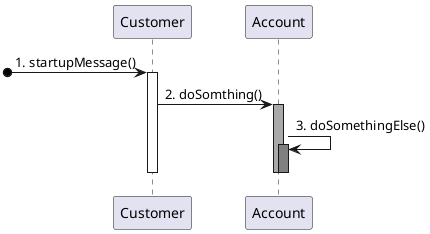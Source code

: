 @startuml
participant Customer
participant Account

[o-> Customer: 1. startupMessage()
activate Customer
    Customer -> Account: 2. doSomthing()
    activate Account #DarkGray
        Account -> Account: 3. doSomethingElse()
        activate Account #Gray
        deactivate Account
    deactivate Account
deactivate Customer
@enduml